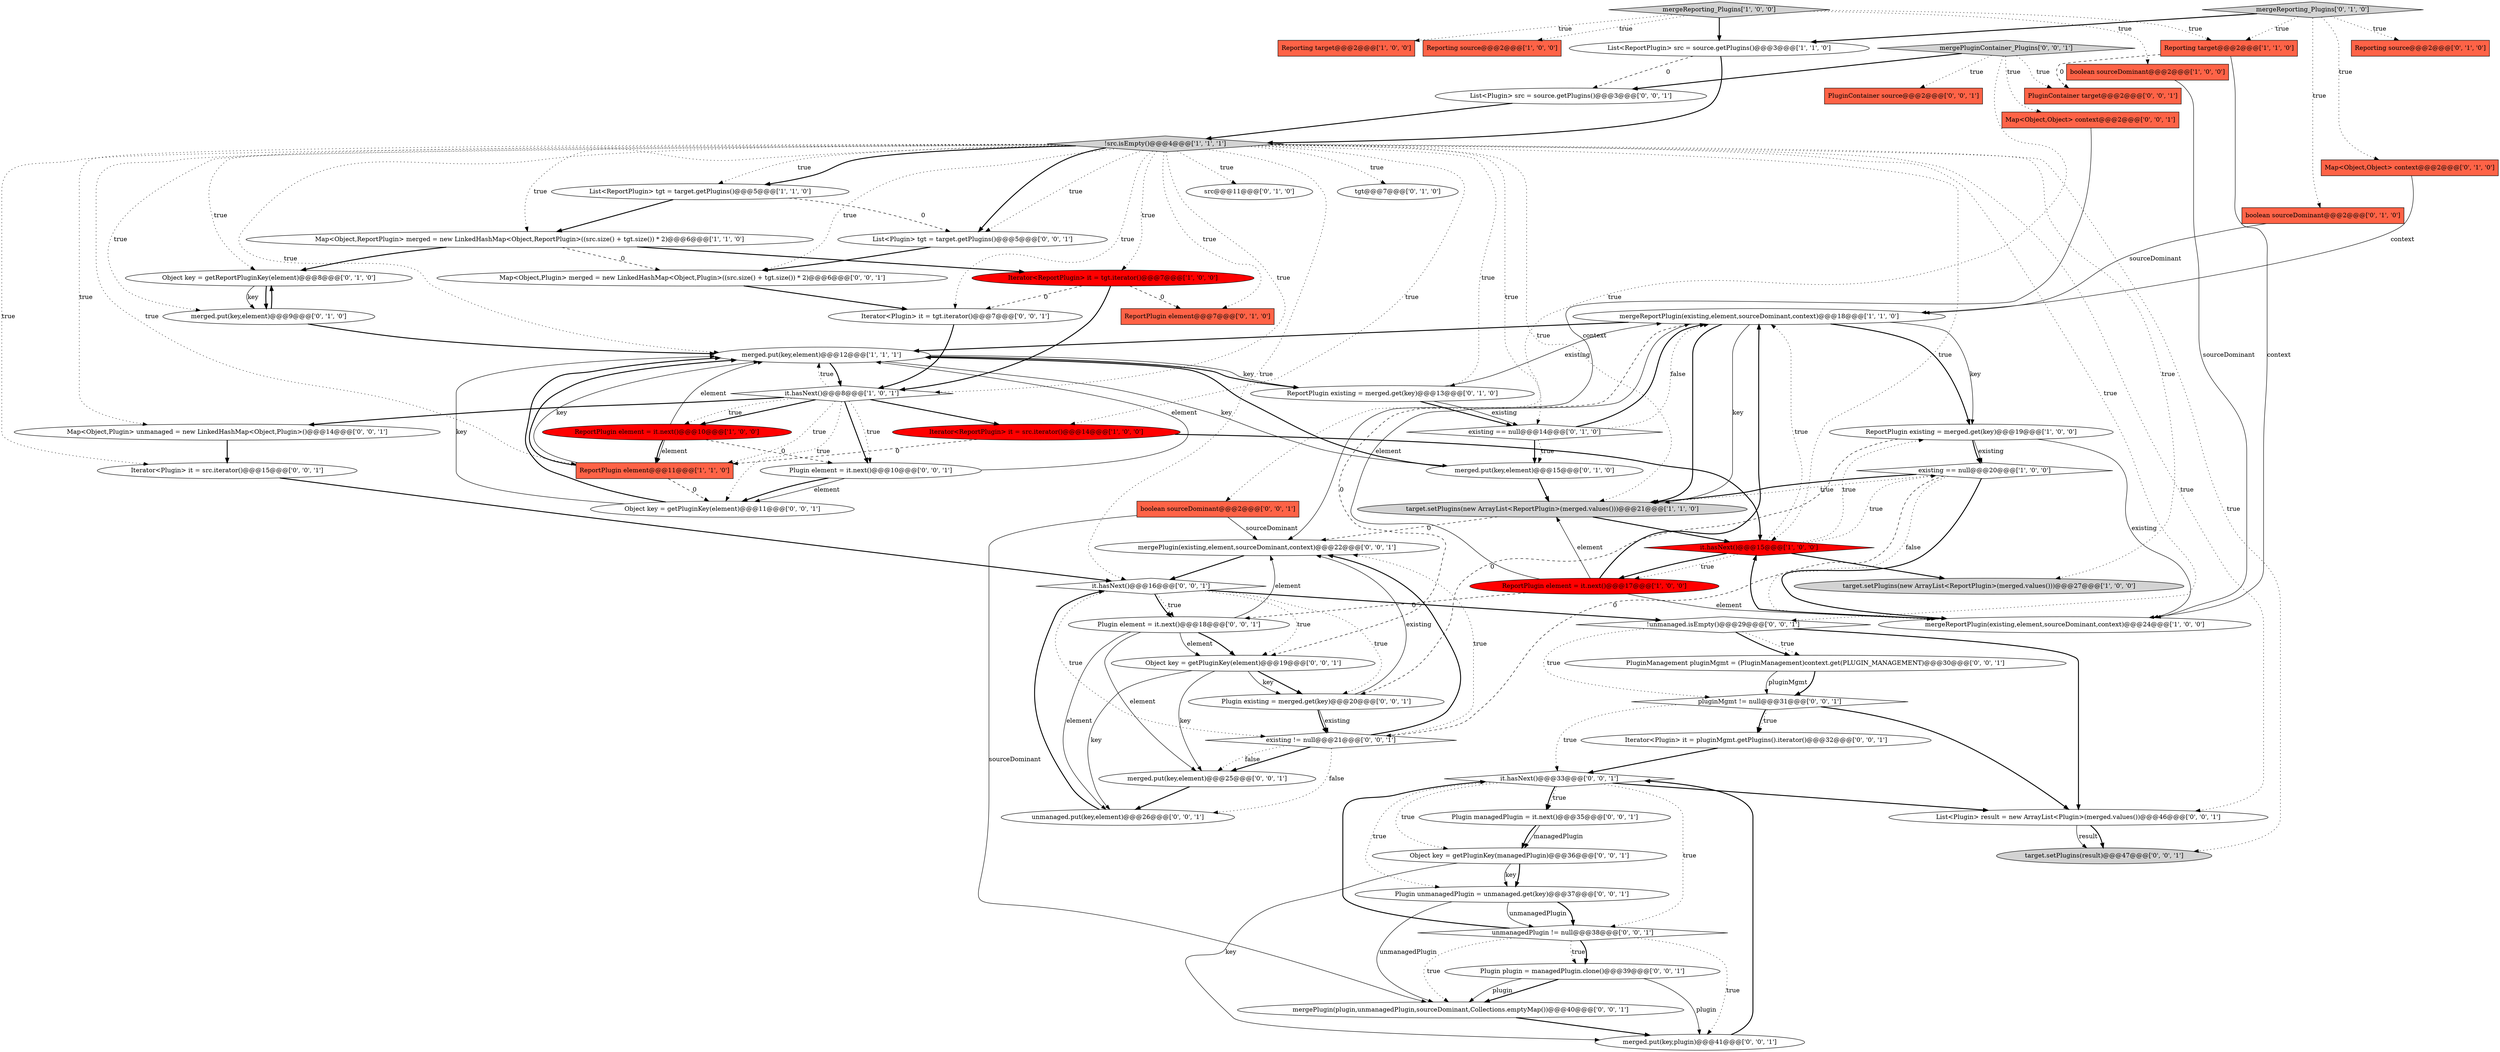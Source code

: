 digraph {
65 [style = filled, label = "Map<Object,Object> context@@@2@@@['0', '0', '1']", fillcolor = tomato, shape = box image = "AAA0AAABBB3BBB"];
26 [style = filled, label = "Map<Object,Object> context@@@2@@@['0', '1', '0']", fillcolor = tomato, shape = box image = "AAA0AAABBB2BBB"];
20 [style = filled, label = "ReportPlugin existing = merged.get(key)@@@19@@@['1', '0', '0']", fillcolor = white, shape = ellipse image = "AAA0AAABBB1BBB"];
47 [style = filled, label = "List<Plugin> result = new ArrayList<Plugin>(merged.values())@@@46@@@['0', '0', '1']", fillcolor = white, shape = ellipse image = "AAA0AAABBB3BBB"];
24 [style = filled, label = "boolean sourceDominant@@@2@@@['0', '1', '0']", fillcolor = tomato, shape = box image = "AAA0AAABBB2BBB"];
1 [style = filled, label = "boolean sourceDominant@@@2@@@['1', '0', '0']", fillcolor = tomato, shape = box image = "AAA0AAABBB1BBB"];
41 [style = filled, label = "Plugin existing = merged.get(key)@@@20@@@['0', '0', '1']", fillcolor = white, shape = ellipse image = "AAA0AAABBB3BBB"];
64 [style = filled, label = "mergePlugin(existing,element,sourceDominant,context)@@@22@@@['0', '0', '1']", fillcolor = white, shape = ellipse image = "AAA0AAABBB3BBB"];
33 [style = filled, label = "existing == null@@@14@@@['0', '1', '0']", fillcolor = white, shape = diamond image = "AAA0AAABBB2BBB"];
5 [style = filled, label = "Map<Object,ReportPlugin> merged = new LinkedHashMap<Object,ReportPlugin>((src.size() + tgt.size()) * 2)@@@6@@@['1', '1', '0']", fillcolor = white, shape = ellipse image = "AAA0AAABBB1BBB"];
37 [style = filled, label = "Iterator<Plugin> it = pluginMgmt.getPlugins().iterator()@@@32@@@['0', '0', '1']", fillcolor = white, shape = ellipse image = "AAA0AAABBB3BBB"];
52 [style = filled, label = "merged.put(key,element)@@@25@@@['0', '0', '1']", fillcolor = white, shape = ellipse image = "AAA0AAABBB3BBB"];
21 [style = filled, label = "target.setPlugins(new ArrayList<ReportPlugin>(merged.values()))@@@27@@@['1', '0', '0']", fillcolor = lightgray, shape = ellipse image = "AAA0AAABBB1BBB"];
45 [style = filled, label = "PluginManagement pluginMgmt = (PluginManagement)context.get(PLUGIN_MANAGEMENT)@@@30@@@['0', '0', '1']", fillcolor = white, shape = ellipse image = "AAA0AAABBB3BBB"];
68 [style = filled, label = "PluginContainer target@@@2@@@['0', '0', '1']", fillcolor = tomato, shape = box image = "AAA0AAABBB3BBB"];
49 [style = filled, label = "Object key = getPluginKey(managedPlugin)@@@36@@@['0', '0', '1']", fillcolor = white, shape = ellipse image = "AAA0AAABBB3BBB"];
58 [style = filled, label = "Iterator<Plugin> it = tgt.iterator()@@@7@@@['0', '0', '1']", fillcolor = white, shape = ellipse image = "AAA0AAABBB3BBB"];
12 [style = filled, label = "Reporting source@@@2@@@['1', '0', '0']", fillcolor = tomato, shape = box image = "AAA0AAABBB1BBB"];
4 [style = filled, label = "!src.isEmpty()@@@4@@@['1', '1', '1']", fillcolor = lightgray, shape = diamond image = "AAA0AAABBB1BBB"];
27 [style = filled, label = "tgt@@@7@@@['0', '1', '0']", fillcolor = white, shape = ellipse image = "AAA0AAABBB2BBB"];
6 [style = filled, label = "List<ReportPlugin> tgt = target.getPlugins()@@@5@@@['1', '1', '0']", fillcolor = white, shape = ellipse image = "AAA0AAABBB1BBB"];
35 [style = filled, label = "Iterator<Plugin> it = src.iterator()@@@15@@@['0', '0', '1']", fillcolor = white, shape = ellipse image = "AAA0AAABBB3BBB"];
18 [style = filled, label = "Reporting target@@@2@@@['1', '1', '0']", fillcolor = tomato, shape = box image = "AAA0AAABBB1BBB"];
63 [style = filled, label = "target.setPlugins(result)@@@47@@@['0', '0', '1']", fillcolor = lightgray, shape = ellipse image = "AAA0AAABBB3BBB"];
25 [style = filled, label = "ReportPlugin existing = merged.get(key)@@@13@@@['0', '1', '0']", fillcolor = white, shape = ellipse image = "AAA0AAABBB2BBB"];
38 [style = filled, label = "PluginContainer source@@@2@@@['0', '0', '1']", fillcolor = tomato, shape = box image = "AAA0AAABBB3BBB"];
43 [style = filled, label = "List<Plugin> src = source.getPlugins()@@@3@@@['0', '0', '1']", fillcolor = white, shape = ellipse image = "AAA0AAABBB3BBB"];
19 [style = filled, label = "ReportPlugin element = it.next()@@@17@@@['1', '0', '0']", fillcolor = red, shape = ellipse image = "AAA1AAABBB1BBB"];
28 [style = filled, label = "mergeReporting_Plugins['0', '1', '0']", fillcolor = lightgray, shape = diamond image = "AAA0AAABBB2BBB"];
42 [style = filled, label = "Object key = getPluginKey(element)@@@19@@@['0', '0', '1']", fillcolor = white, shape = ellipse image = "AAA0AAABBB3BBB"];
55 [style = filled, label = "Plugin plugin = managedPlugin.clone()@@@39@@@['0', '0', '1']", fillcolor = white, shape = ellipse image = "AAA0AAABBB3BBB"];
62 [style = filled, label = "mergePluginContainer_Plugins['0', '0', '1']", fillcolor = lightgray, shape = diamond image = "AAA0AAABBB3BBB"];
51 [style = filled, label = "it.hasNext()@@@33@@@['0', '0', '1']", fillcolor = white, shape = diamond image = "AAA0AAABBB3BBB"];
10 [style = filled, label = "mergeReportPlugin(existing,element,sourceDominant,context)@@@18@@@['1', '1', '0']", fillcolor = white, shape = ellipse image = "AAA0AAABBB1BBB"];
16 [style = filled, label = "ReportPlugin element@@@11@@@['1', '1', '0']", fillcolor = tomato, shape = box image = "AAA1AAABBB1BBB"];
8 [style = filled, label = "List<ReportPlugin> src = source.getPlugins()@@@3@@@['1', '1', '0']", fillcolor = white, shape = ellipse image = "AAA0AAABBB1BBB"];
9 [style = filled, label = "it.hasNext()@@@8@@@['1', '0', '1']", fillcolor = white, shape = diamond image = "AAA0AAABBB1BBB"];
30 [style = filled, label = "Object key = getReportPluginKey(element)@@@8@@@['0', '1', '0']", fillcolor = white, shape = ellipse image = "AAA0AAABBB2BBB"];
39 [style = filled, label = "Plugin element = it.next()@@@18@@@['0', '0', '1']", fillcolor = white, shape = ellipse image = "AAA0AAABBB3BBB"];
48 [style = filled, label = "Object key = getPluginKey(element)@@@11@@@['0', '0', '1']", fillcolor = white, shape = ellipse image = "AAA0AAABBB3BBB"];
61 [style = filled, label = "!unmanaged.isEmpty()@@@29@@@['0', '0', '1']", fillcolor = white, shape = diamond image = "AAA0AAABBB3BBB"];
60 [style = filled, label = "Plugin managedPlugin = it.next()@@@35@@@['0', '0', '1']", fillcolor = white, shape = ellipse image = "AAA0AAABBB3BBB"];
15 [style = filled, label = "target.setPlugins(new ArrayList<ReportPlugin>(merged.values()))@@@21@@@['1', '1', '0']", fillcolor = lightgray, shape = ellipse image = "AAA0AAABBB1BBB"];
66 [style = filled, label = "Map<Object,Plugin> unmanaged = new LinkedHashMap<Object,Plugin>()@@@14@@@['0', '0', '1']", fillcolor = white, shape = ellipse image = "AAA0AAABBB3BBB"];
11 [style = filled, label = "mergeReporting_Plugins['1', '0', '0']", fillcolor = lightgray, shape = diamond image = "AAA0AAABBB1BBB"];
53 [style = filled, label = "List<Plugin> tgt = target.getPlugins()@@@5@@@['0', '0', '1']", fillcolor = white, shape = ellipse image = "AAA0AAABBB3BBB"];
50 [style = filled, label = "Plugin unmanagedPlugin = unmanaged.get(key)@@@37@@@['0', '0', '1']", fillcolor = white, shape = ellipse image = "AAA0AAABBB3BBB"];
32 [style = filled, label = "merged.put(key,element)@@@9@@@['0', '1', '0']", fillcolor = white, shape = ellipse image = "AAA0AAABBB2BBB"];
59 [style = filled, label = "pluginMgmt != null@@@31@@@['0', '0', '1']", fillcolor = white, shape = diamond image = "AAA0AAABBB3BBB"];
29 [style = filled, label = "ReportPlugin element@@@7@@@['0', '1', '0']", fillcolor = tomato, shape = box image = "AAA1AAABBB2BBB"];
57 [style = filled, label = "unmanaged.put(key,element)@@@26@@@['0', '0', '1']", fillcolor = white, shape = ellipse image = "AAA0AAABBB3BBB"];
56 [style = filled, label = "unmanagedPlugin != null@@@38@@@['0', '0', '1']", fillcolor = white, shape = diamond image = "AAA0AAABBB3BBB"];
69 [style = filled, label = "Plugin element = it.next()@@@10@@@['0', '0', '1']", fillcolor = white, shape = ellipse image = "AAA0AAABBB3BBB"];
2 [style = filled, label = "Reporting target@@@2@@@['1', '0', '0']", fillcolor = tomato, shape = box image = "AAA0AAABBB1BBB"];
34 [style = filled, label = "Reporting source@@@2@@@['0', '1', '0']", fillcolor = tomato, shape = box image = "AAA0AAABBB2BBB"];
54 [style = filled, label = "existing != null@@@21@@@['0', '0', '1']", fillcolor = white, shape = diamond image = "AAA0AAABBB3BBB"];
22 [style = filled, label = "existing == null@@@20@@@['1', '0', '0']", fillcolor = white, shape = diamond image = "AAA0AAABBB1BBB"];
0 [style = filled, label = "it.hasNext()@@@15@@@['1', '0', '0']", fillcolor = red, shape = diamond image = "AAA1AAABBB1BBB"];
36 [style = filled, label = "mergePlugin(plugin,unmanagedPlugin,sourceDominant,Collections.emptyMap())@@@40@@@['0', '0', '1']", fillcolor = white, shape = ellipse image = "AAA0AAABBB3BBB"];
40 [style = filled, label = "merged.put(key,plugin)@@@41@@@['0', '0', '1']", fillcolor = white, shape = ellipse image = "AAA0AAABBB3BBB"];
17 [style = filled, label = "merged.put(key,element)@@@12@@@['1', '1', '1']", fillcolor = white, shape = ellipse image = "AAA0AAABBB1BBB"];
3 [style = filled, label = "Iterator<ReportPlugin> it = src.iterator()@@@14@@@['1', '0', '0']", fillcolor = red, shape = ellipse image = "AAA1AAABBB1BBB"];
13 [style = filled, label = "mergeReportPlugin(existing,element,sourceDominant,context)@@@24@@@['1', '0', '0']", fillcolor = white, shape = ellipse image = "AAA0AAABBB1BBB"];
23 [style = filled, label = "merged.put(key,element)@@@15@@@['0', '1', '0']", fillcolor = white, shape = ellipse image = "AAA0AAABBB2BBB"];
14 [style = filled, label = "ReportPlugin element = it.next()@@@10@@@['1', '0', '0']", fillcolor = red, shape = ellipse image = "AAA1AAABBB1BBB"];
7 [style = filled, label = "Iterator<ReportPlugin> it = tgt.iterator()@@@7@@@['1', '0', '0']", fillcolor = red, shape = ellipse image = "AAA1AAABBB1BBB"];
44 [style = filled, label = "Map<Object,Plugin> merged = new LinkedHashMap<Object,Plugin>((src.size() + tgt.size()) * 2)@@@6@@@['0', '0', '1']", fillcolor = white, shape = ellipse image = "AAA0AAABBB3BBB"];
67 [style = filled, label = "boolean sourceDominant@@@2@@@['0', '0', '1']", fillcolor = tomato, shape = box image = "AAA0AAABBB3BBB"];
46 [style = filled, label = "it.hasNext()@@@16@@@['0', '0', '1']", fillcolor = white, shape = diamond image = "AAA0AAABBB3BBB"];
31 [style = filled, label = "src@@@11@@@['0', '1', '0']", fillcolor = white, shape = ellipse image = "AAA0AAABBB2BBB"];
17->25 [style = bold, label=""];
61->45 [style = bold, label=""];
42->41 [style = bold, label=""];
42->41 [style = solid, label="key"];
55->36 [style = bold, label=""];
22->15 [style = bold, label=""];
17->25 [style = solid, label="key"];
25->33 [style = bold, label=""];
4->53 [style = bold, label=""];
16->17 [style = solid, label="key"];
0->19 [style = dotted, label="true"];
50->36 [style = solid, label="unmanagedPlugin"];
22->13 [style = dotted, label="false"];
11->1 [style = dotted, label="true"];
17->9 [style = bold, label=""];
46->61 [style = bold, label=""];
11->12 [style = dotted, label="true"];
4->44 [style = dotted, label="true"];
4->7 [style = dotted, label="true"];
53->44 [style = bold, label=""];
50->56 [style = bold, label=""];
20->22 [style = solid, label="existing"];
10->17 [style = bold, label=""];
62->38 [style = dotted, label="true"];
10->15 [style = solid, label="key"];
25->10 [style = solid, label="existing"];
58->9 [style = bold, label=""];
4->53 [style = dotted, label="true"];
4->33 [style = dotted, label="true"];
4->30 [style = dotted, label="true"];
43->4 [style = bold, label=""];
7->9 [style = bold, label=""];
11->2 [style = dotted, label="true"];
67->64 [style = solid, label="sourceDominant"];
9->69 [style = bold, label=""];
15->0 [style = bold, label=""];
51->47 [style = bold, label=""];
28->18 [style = dotted, label="true"];
49->40 [style = solid, label="key"];
41->54 [style = solid, label="existing"];
9->14 [style = bold, label=""];
69->48 [style = solid, label="element"];
9->48 [style = dotted, label="true"];
23->17 [style = bold, label=""];
5->30 [style = bold, label=""];
8->4 [style = bold, label=""];
41->54 [style = bold, label=""];
4->17 [style = dotted, label="true"];
22->13 [style = bold, label=""];
47->63 [style = solid, label="result"];
57->46 [style = bold, label=""];
14->16 [style = bold, label=""];
54->52 [style = bold, label=""];
14->17 [style = solid, label="element"];
24->10 [style = solid, label="sourceDominant"];
56->36 [style = dotted, label="true"];
0->10 [style = dotted, label="true"];
26->10 [style = solid, label="context"];
0->19 [style = bold, label=""];
40->51 [style = bold, label=""];
69->17 [style = solid, label="element"];
4->0 [style = dotted, label="true"];
4->35 [style = dotted, label="true"];
7->58 [style = dashed, label="0"];
45->59 [style = bold, label=""];
0->21 [style = bold, label=""];
62->68 [style = dotted, label="true"];
60->49 [style = solid, label="managedPlugin"];
16->17 [style = bold, label=""];
46->39 [style = bold, label=""];
47->63 [style = bold, label=""];
6->53 [style = dashed, label="0"];
48->17 [style = bold, label=""];
51->56 [style = dotted, label="true"];
66->35 [style = bold, label=""];
8->43 [style = dashed, label="0"];
3->0 [style = bold, label=""];
4->66 [style = dotted, label="true"];
59->51 [style = dotted, label="true"];
33->23 [style = bold, label=""];
50->56 [style = solid, label="unmanagedPlugin"];
56->51 [style = bold, label=""];
51->60 [style = dotted, label="true"];
51->60 [style = bold, label=""];
16->48 [style = dashed, label="0"];
41->64 [style = solid, label="existing"];
28->24 [style = dotted, label="true"];
62->43 [style = bold, label=""];
39->52 [style = solid, label="element"];
20->41 [style = dashed, label="0"];
20->13 [style = solid, label="existing"];
46->54 [style = dotted, label="true"];
62->67 [style = dotted, label="true"];
5->7 [style = bold, label=""];
11->8 [style = bold, label=""];
14->16 [style = solid, label="element"];
4->32 [style = dotted, label="true"];
39->42 [style = bold, label=""];
54->52 [style = dotted, label="false"];
32->17 [style = bold, label=""];
28->34 [style = dotted, label="true"];
22->54 [style = dashed, label="0"];
13->0 [style = bold, label=""];
18->13 [style = solid, label="context"];
56->55 [style = dotted, label="true"];
42->52 [style = solid, label="key"];
54->64 [style = bold, label=""];
4->5 [style = dotted, label="true"];
36->40 [style = bold, label=""];
30->32 [style = solid, label="key"];
9->66 [style = bold, label=""];
4->47 [style = dotted, label="true"];
23->15 [style = bold, label=""];
19->10 [style = solid, label="element"];
33->10 [style = dotted, label="false"];
51->49 [style = dotted, label="true"];
19->10 [style = bold, label=""];
30->32 [style = bold, label=""];
59->37 [style = bold, label=""];
61->59 [style = dotted, label="true"];
4->15 [style = dotted, label="true"];
19->13 [style = solid, label="element"];
32->30 [style = bold, label=""];
9->69 [style = dotted, label="true"];
45->59 [style = solid, label="pluginMgmt"];
62->65 [style = dotted, label="true"];
49->50 [style = bold, label=""];
59->37 [style = dotted, label="true"];
55->40 [style = solid, label="plugin"];
54->64 [style = dotted, label="true"];
60->49 [style = bold, label=""];
4->29 [style = dotted, label="true"];
4->63 [style = dotted, label="true"];
4->21 [style = dotted, label="true"];
4->58 [style = dotted, label="true"];
19->15 [style = solid, label="element"];
6->5 [style = bold, label=""];
59->47 [style = bold, label=""];
4->3 [style = dotted, label="true"];
10->20 [style = solid, label="key"];
19->39 [style = dashed, label="0"];
17->23 [style = solid, label="key"];
4->31 [style = dotted, label="true"];
4->46 [style = dotted, label="true"];
28->8 [style = bold, label=""];
56->40 [style = dotted, label="true"];
49->50 [style = solid, label="key"];
9->3 [style = bold, label=""];
48->17 [style = solid, label="key"];
9->16 [style = dotted, label="true"];
22->15 [style = dotted, label="true"];
42->57 [style = solid, label="key"];
39->64 [style = solid, label="element"];
4->6 [style = dotted, label="true"];
5->44 [style = dashed, label="0"];
10->20 [style = bold, label=""];
67->36 [style = solid, label="sourceDominant"];
69->48 [style = bold, label=""];
10->15 [style = bold, label=""];
39->57 [style = solid, label="element"];
4->6 [style = bold, label=""];
37->51 [style = bold, label=""];
54->57 [style = dotted, label="false"];
65->64 [style = solid, label="context"];
9->17 [style = dotted, label="true"];
1->13 [style = solid, label="sourceDominant"];
0->20 [style = dotted, label="true"];
18->68 [style = dashed, label="0"];
33->10 [style = bold, label=""];
4->61 [style = dotted, label="true"];
64->46 [style = bold, label=""];
4->25 [style = dotted, label="true"];
11->18 [style = dotted, label="true"];
46->41 [style = dotted, label="true"];
10->42 [style = dashed, label="0"];
14->69 [style = dashed, label="0"];
9->14 [style = dotted, label="true"];
20->22 [style = bold, label=""];
0->22 [style = dotted, label="true"];
33->23 [style = dotted, label="true"];
39->42 [style = solid, label="element"];
15->64 [style = dashed, label="0"];
61->47 [style = bold, label=""];
25->33 [style = solid, label="existing"];
28->26 [style = dotted, label="true"];
4->27 [style = dotted, label="true"];
46->39 [style = dotted, label="true"];
46->42 [style = dotted, label="true"];
55->36 [style = solid, label="plugin"];
44->58 [style = bold, label=""];
4->16 [style = dotted, label="true"];
61->45 [style = dotted, label="true"];
7->29 [style = dashed, label="0"];
51->50 [style = dotted, label="true"];
52->57 [style = bold, label=""];
4->9 [style = dotted, label="true"];
3->16 [style = dashed, label="0"];
56->55 [style = bold, label=""];
35->46 [style = bold, label=""];
}
